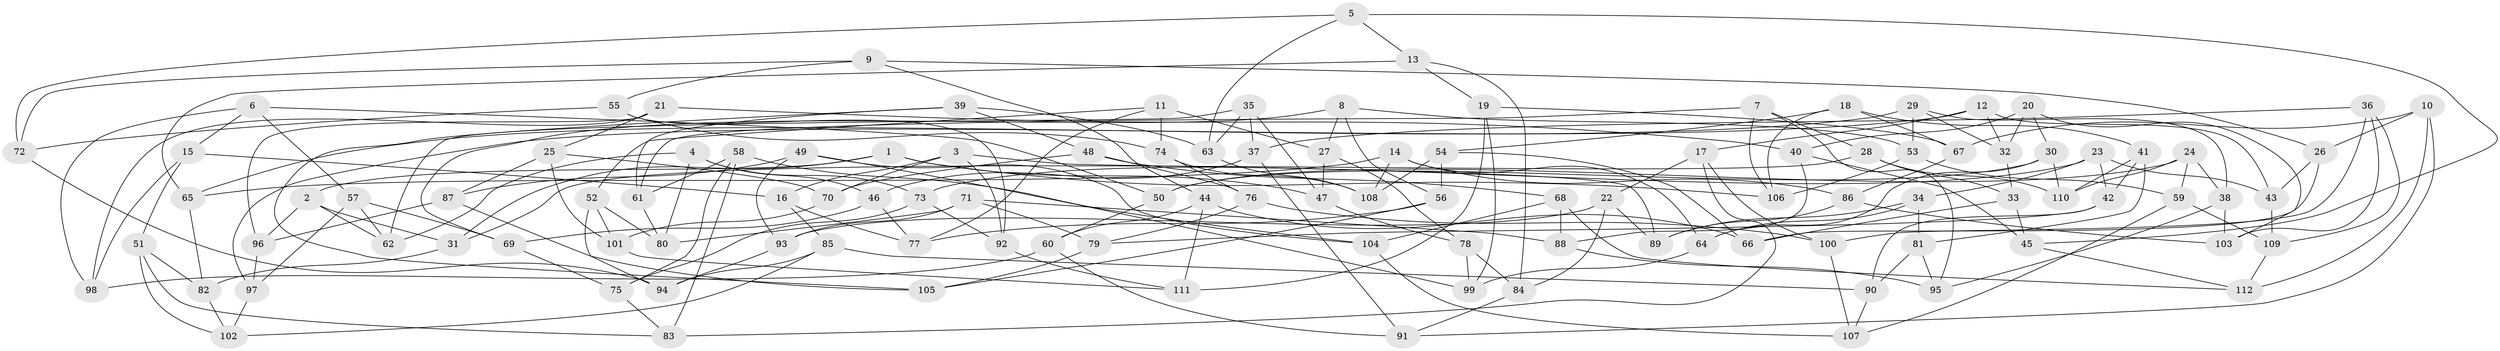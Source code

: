 // coarse degree distribution, {5: 0.0641025641025641, 3: 0.11538461538461539, 4: 0.7051282051282052, 8: 0.05128205128205128, 13: 0.01282051282051282, 6: 0.01282051282051282, 9: 0.01282051282051282, 7: 0.01282051282051282, 11: 0.01282051282051282}
// Generated by graph-tools (version 1.1) at 2025/04/03/04/25 22:04:19]
// undirected, 112 vertices, 224 edges
graph export_dot {
graph [start="1"]
  node [color=gray90,style=filled];
  1;
  2;
  3;
  4;
  5;
  6;
  7;
  8;
  9;
  10;
  11;
  12;
  13;
  14;
  15;
  16;
  17;
  18;
  19;
  20;
  21;
  22;
  23;
  24;
  25;
  26;
  27;
  28;
  29;
  30;
  31;
  32;
  33;
  34;
  35;
  36;
  37;
  38;
  39;
  40;
  41;
  42;
  43;
  44;
  45;
  46;
  47;
  48;
  49;
  50;
  51;
  52;
  53;
  54;
  55;
  56;
  57;
  58;
  59;
  60;
  61;
  62;
  63;
  64;
  65;
  66;
  67;
  68;
  69;
  70;
  71;
  72;
  73;
  74;
  75;
  76;
  77;
  78;
  79;
  80;
  81;
  82;
  83;
  84;
  85;
  86;
  87;
  88;
  89;
  90;
  91;
  92;
  93;
  94;
  95;
  96;
  97;
  98;
  99;
  100;
  101;
  102;
  103;
  104;
  105;
  106;
  107;
  108;
  109;
  110;
  111;
  112;
  1 -- 106;
  1 -- 47;
  1 -- 31;
  1 -- 2;
  2 -- 96;
  2 -- 31;
  2 -- 62;
  3 -- 70;
  3 -- 16;
  3 -- 89;
  3 -- 92;
  4 -- 73;
  4 -- 46;
  4 -- 80;
  4 -- 62;
  5 -- 45;
  5 -- 72;
  5 -- 63;
  5 -- 13;
  6 -- 15;
  6 -- 50;
  6 -- 98;
  6 -- 57;
  7 -- 106;
  7 -- 61;
  7 -- 95;
  7 -- 28;
  8 -- 69;
  8 -- 56;
  8 -- 27;
  8 -- 53;
  9 -- 44;
  9 -- 55;
  9 -- 26;
  9 -- 72;
  10 -- 26;
  10 -- 67;
  10 -- 112;
  10 -- 91;
  11 -- 52;
  11 -- 77;
  11 -- 27;
  11 -- 74;
  12 -- 32;
  12 -- 97;
  12 -- 43;
  12 -- 17;
  13 -- 19;
  13 -- 65;
  13 -- 84;
  14 -- 65;
  14 -- 86;
  14 -- 108;
  14 -- 64;
  15 -- 51;
  15 -- 98;
  15 -- 16;
  16 -- 85;
  16 -- 77;
  17 -- 100;
  17 -- 22;
  17 -- 83;
  18 -- 106;
  18 -- 41;
  18 -- 67;
  18 -- 54;
  19 -- 111;
  19 -- 99;
  19 -- 67;
  20 -- 40;
  20 -- 32;
  20 -- 30;
  20 -- 103;
  21 -- 98;
  21 -- 96;
  21 -- 25;
  21 -- 40;
  22 -- 84;
  22 -- 93;
  22 -- 89;
  23 -- 43;
  23 -- 34;
  23 -- 73;
  23 -- 42;
  24 -- 59;
  24 -- 110;
  24 -- 38;
  24 -- 50;
  25 -- 70;
  25 -- 87;
  25 -- 101;
  26 -- 43;
  26 -- 66;
  27 -- 78;
  27 -- 47;
  28 -- 110;
  28 -- 31;
  28 -- 33;
  29 -- 65;
  29 -- 32;
  29 -- 38;
  29 -- 53;
  30 -- 110;
  30 -- 64;
  30 -- 50;
  31 -- 82;
  32 -- 33;
  33 -- 66;
  33 -- 45;
  34 -- 64;
  34 -- 89;
  34 -- 81;
  35 -- 62;
  35 -- 37;
  35 -- 47;
  35 -- 63;
  36 -- 103;
  36 -- 100;
  36 -- 109;
  36 -- 37;
  37 -- 91;
  37 -- 46;
  38 -- 95;
  38 -- 103;
  39 -- 105;
  39 -- 61;
  39 -- 48;
  39 -- 63;
  40 -- 88;
  40 -- 45;
  41 -- 42;
  41 -- 110;
  41 -- 81;
  42 -- 90;
  42 -- 79;
  43 -- 109;
  44 -- 66;
  44 -- 111;
  44 -- 60;
  45 -- 112;
  46 -- 69;
  46 -- 77;
  47 -- 78;
  48 -- 68;
  48 -- 70;
  48 -- 76;
  49 -- 99;
  49 -- 93;
  49 -- 87;
  49 -- 104;
  50 -- 60;
  51 -- 83;
  51 -- 102;
  51 -- 82;
  52 -- 101;
  52 -- 94;
  52 -- 80;
  53 -- 106;
  53 -- 59;
  54 -- 108;
  54 -- 66;
  54 -- 56;
  55 -- 74;
  55 -- 72;
  55 -- 92;
  56 -- 105;
  56 -- 77;
  57 -- 69;
  57 -- 97;
  57 -- 62;
  58 -- 83;
  58 -- 104;
  58 -- 75;
  58 -- 61;
  59 -- 109;
  59 -- 107;
  60 -- 98;
  60 -- 91;
  61 -- 80;
  63 -- 108;
  64 -- 99;
  65 -- 82;
  67 -- 86;
  68 -- 88;
  68 -- 112;
  68 -- 104;
  69 -- 75;
  70 -- 101;
  71 -- 80;
  71 -- 79;
  71 -- 88;
  71 -- 93;
  72 -- 94;
  73 -- 92;
  73 -- 75;
  74 -- 108;
  74 -- 76;
  75 -- 83;
  76 -- 100;
  76 -- 79;
  78 -- 84;
  78 -- 99;
  79 -- 105;
  81 -- 95;
  81 -- 90;
  82 -- 102;
  84 -- 91;
  85 -- 102;
  85 -- 94;
  85 -- 90;
  86 -- 89;
  86 -- 103;
  87 -- 96;
  87 -- 105;
  88 -- 95;
  90 -- 107;
  92 -- 111;
  93 -- 94;
  96 -- 97;
  97 -- 102;
  100 -- 107;
  101 -- 111;
  104 -- 107;
  109 -- 112;
}
